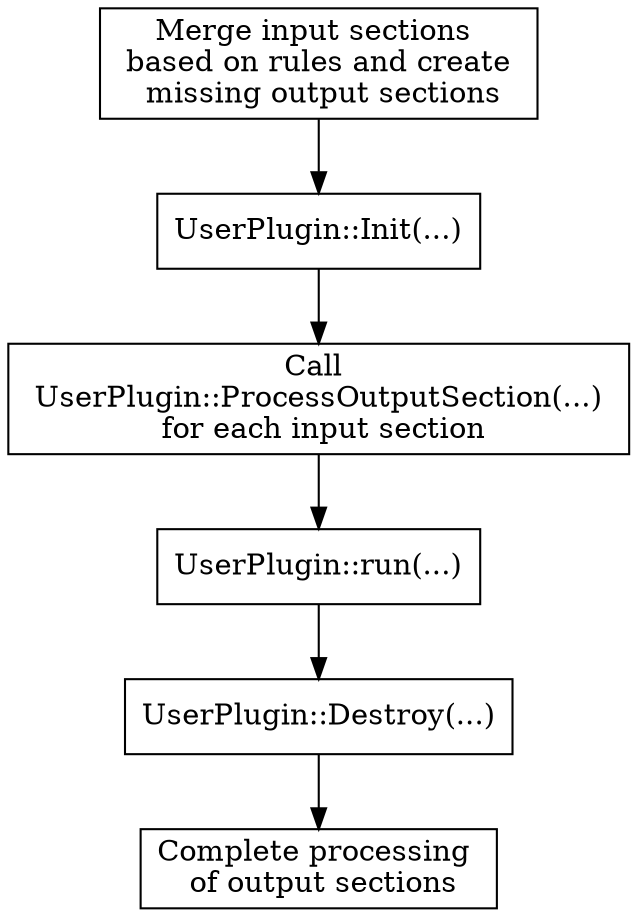 digraph G {
    node [shape=rectangle]
    A [label="Merge input sections \n based on rules and create \n missing output sections"]
    B [label="UserPlugin::Init(...)"]
    C [label="Call \n UserPlugin::ProcessOutputSection(...) \n for each input section"]
    D [label="UserPlugin::run(...)"]
    E [label="UserPlugin::Destroy(...)"]
    F [label="Complete processing \n of output sections"]
    A -> B
    B -> C
    C -> D
    D -> E
    E -> F
}
